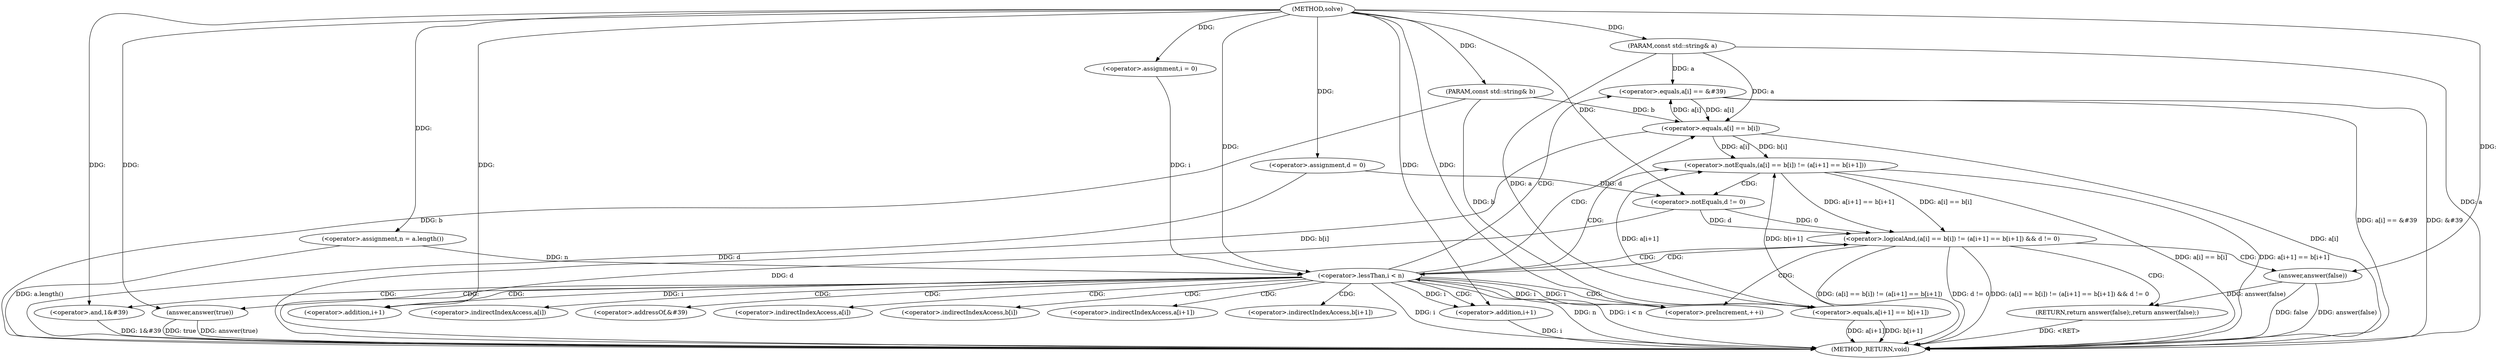 digraph "solve" {  
"1000119" [label = "(METHOD,solve)" ]
"1000181" [label = "(METHOD_RETURN,void)" ]
"1000120" [label = "(PARAM,const std::string& a)" ]
"1000121" [label = "(PARAM,const std::string& b)" ]
"1000124" [label = "(<operator>.assignment,n = a.length())" ]
"1000128" [label = "(<operator>.assignment,d = 0)" ]
"1000179" [label = "(answer,answer(true))" ]
"1000133" [label = "(<operator>.assignment,i = 0)" ]
"1000136" [label = "(<operator>.lessThan,i < n)" ]
"1000139" [label = "(<operator>.preIncrement,++i)" ]
"1000142" [label = "(<operator>.equals,a[i] == &#39)" ]
"1000148" [label = "(<operator>.and,1&#39)" ]
"1000153" [label = "(<operator>.logicalAnd,(a[i] == b[i]) != (a[i+1] == b[i+1]) && d != 0)" ]
"1000176" [label = "(RETURN,return answer(false);,return answer(false);)" ]
"1000177" [label = "(answer,answer(false))" ]
"1000154" [label = "(<operator>.notEquals,(a[i] == b[i]) != (a[i+1] == b[i+1]))" ]
"1000173" [label = "(<operator>.notEquals,d != 0)" ]
"1000155" [label = "(<operator>.equals,a[i] == b[i])" ]
"1000162" [label = "(<operator>.equals,a[i+1] == b[i+1])" ]
"1000165" [label = "(<operator>.addition,i+1)" ]
"1000170" [label = "(<operator>.addition,i+1)" ]
"1000143" [label = "(<operator>.indirectIndexAccess,a[i])" ]
"1000146" [label = "(<operator>.addressOf,&#39)" ]
"1000156" [label = "(<operator>.indirectIndexAccess,a[i])" ]
"1000159" [label = "(<operator>.indirectIndexAccess,b[i])" ]
"1000163" [label = "(<operator>.indirectIndexAccess,a[i+1])" ]
"1000168" [label = "(<operator>.indirectIndexAccess,b[i+1])" ]
  "1000120" -> "1000181"  [ label = "DDG: a"] 
  "1000121" -> "1000181"  [ label = "DDG: b"] 
  "1000124" -> "1000181"  [ label = "DDG: a.length()"] 
  "1000128" -> "1000181"  [ label = "DDG: d"] 
  "1000136" -> "1000181"  [ label = "DDG: i"] 
  "1000136" -> "1000181"  [ label = "DDG: n"] 
  "1000136" -> "1000181"  [ label = "DDG: i < n"] 
  "1000179" -> "1000181"  [ label = "DDG: answer(true)"] 
  "1000142" -> "1000181"  [ label = "DDG: &#39"] 
  "1000142" -> "1000181"  [ label = "DDG: a[i] == &#39"] 
  "1000148" -> "1000181"  [ label = "DDG: 1&#39"] 
  "1000155" -> "1000181"  [ label = "DDG: a[i]"] 
  "1000155" -> "1000181"  [ label = "DDG: b[i]"] 
  "1000154" -> "1000181"  [ label = "DDG: a[i] == b[i]"] 
  "1000162" -> "1000181"  [ label = "DDG: a[i+1]"] 
  "1000170" -> "1000181"  [ label = "DDG: i"] 
  "1000162" -> "1000181"  [ label = "DDG: b[i+1]"] 
  "1000154" -> "1000181"  [ label = "DDG: a[i+1] == b[i+1]"] 
  "1000153" -> "1000181"  [ label = "DDG: (a[i] == b[i]) != (a[i+1] == b[i+1])"] 
  "1000173" -> "1000181"  [ label = "DDG: d"] 
  "1000153" -> "1000181"  [ label = "DDG: d != 0"] 
  "1000153" -> "1000181"  [ label = "DDG: (a[i] == b[i]) != (a[i+1] == b[i+1]) && d != 0"] 
  "1000177" -> "1000181"  [ label = "DDG: answer(false)"] 
  "1000176" -> "1000181"  [ label = "DDG: <RET>"] 
  "1000179" -> "1000181"  [ label = "DDG: true"] 
  "1000177" -> "1000181"  [ label = "DDG: false"] 
  "1000119" -> "1000120"  [ label = "DDG: "] 
  "1000119" -> "1000121"  [ label = "DDG: "] 
  "1000119" -> "1000124"  [ label = "DDG: "] 
  "1000119" -> "1000128"  [ label = "DDG: "] 
  "1000119" -> "1000133"  [ label = "DDG: "] 
  "1000119" -> "1000179"  [ label = "DDG: "] 
  "1000133" -> "1000136"  [ label = "DDG: i"] 
  "1000139" -> "1000136"  [ label = "DDG: i"] 
  "1000119" -> "1000136"  [ label = "DDG: "] 
  "1000124" -> "1000136"  [ label = "DDG: n"] 
  "1000119" -> "1000139"  [ label = "DDG: "] 
  "1000136" -> "1000139"  [ label = "DDG: i"] 
  "1000155" -> "1000142"  [ label = "DDG: a[i]"] 
  "1000120" -> "1000142"  [ label = "DDG: a"] 
  "1000119" -> "1000148"  [ label = "DDG: "] 
  "1000177" -> "1000176"  [ label = "DDG: answer(false)"] 
  "1000154" -> "1000153"  [ label = "DDG: a[i] == b[i]"] 
  "1000154" -> "1000153"  [ label = "DDG: a[i+1] == b[i+1]"] 
  "1000173" -> "1000153"  [ label = "DDG: d"] 
  "1000173" -> "1000153"  [ label = "DDG: 0"] 
  "1000155" -> "1000154"  [ label = "DDG: a[i]"] 
  "1000155" -> "1000154"  [ label = "DDG: b[i]"] 
  "1000162" -> "1000154"  [ label = "DDG: a[i+1]"] 
  "1000162" -> "1000154"  [ label = "DDG: b[i+1]"] 
  "1000128" -> "1000173"  [ label = "DDG: d"] 
  "1000119" -> "1000173"  [ label = "DDG: "] 
  "1000119" -> "1000177"  [ label = "DDG: "] 
  "1000142" -> "1000155"  [ label = "DDG: a[i]"] 
  "1000120" -> "1000155"  [ label = "DDG: a"] 
  "1000121" -> "1000155"  [ label = "DDG: b"] 
  "1000120" -> "1000162"  [ label = "DDG: a"] 
  "1000121" -> "1000162"  [ label = "DDG: b"] 
  "1000136" -> "1000165"  [ label = "DDG: i"] 
  "1000119" -> "1000165"  [ label = "DDG: "] 
  "1000119" -> "1000170"  [ label = "DDG: "] 
  "1000136" -> "1000170"  [ label = "DDG: i"] 
  "1000136" -> "1000163"  [ label = "CDG: "] 
  "1000136" -> "1000168"  [ label = "CDG: "] 
  "1000136" -> "1000153"  [ label = "CDG: "] 
  "1000136" -> "1000143"  [ label = "CDG: "] 
  "1000136" -> "1000159"  [ label = "CDG: "] 
  "1000136" -> "1000142"  [ label = "CDG: "] 
  "1000136" -> "1000155"  [ label = "CDG: "] 
  "1000136" -> "1000156"  [ label = "CDG: "] 
  "1000136" -> "1000154"  [ label = "CDG: "] 
  "1000136" -> "1000170"  [ label = "CDG: "] 
  "1000136" -> "1000179"  [ label = "CDG: "] 
  "1000136" -> "1000148"  [ label = "CDG: "] 
  "1000136" -> "1000146"  [ label = "CDG: "] 
  "1000136" -> "1000162"  [ label = "CDG: "] 
  "1000136" -> "1000165"  [ label = "CDG: "] 
  "1000153" -> "1000139"  [ label = "CDG: "] 
  "1000153" -> "1000176"  [ label = "CDG: "] 
  "1000153" -> "1000177"  [ label = "CDG: "] 
  "1000153" -> "1000136"  [ label = "CDG: "] 
  "1000154" -> "1000173"  [ label = "CDG: "] 
}
